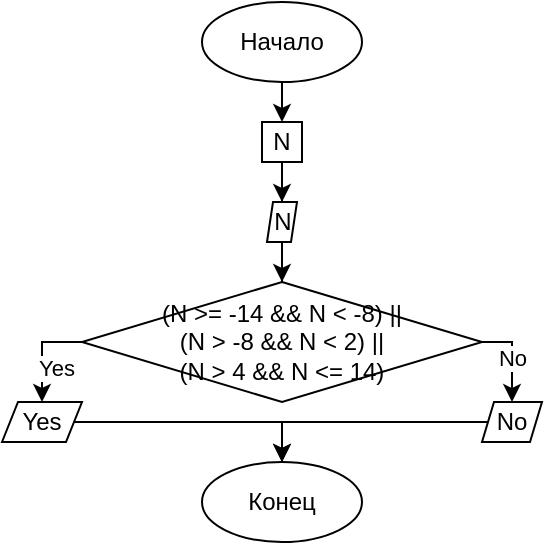 <mxfile version="13.1.5" type="device"><diagram id="C5RBs43oDa-KdzZeNtuy" name="Page-1"><mxGraphModel dx="291" dy="164" grid="1" gridSize="10" guides="1" tooltips="1" connect="1" arrows="1" fold="1" page="1" pageScale="1" pageWidth="827" pageHeight="1169" math="0" shadow="0"><root><mxCell id="WIyWlLk6GJQsqaUBKTNV-0"/><mxCell id="WIyWlLk6GJQsqaUBKTNV-1" parent="WIyWlLk6GJQsqaUBKTNV-0"/><mxCell id="hzRiJR8K_pWHgd44_eGp-177" style="edgeStyle=orthogonalEdgeStyle;rounded=0;orthogonalLoop=1;jettySize=auto;html=1;entryX=0.5;entryY=0;entryDx=0;entryDy=0;" edge="1" parent="WIyWlLk6GJQsqaUBKTNV-1" source="hzRiJR8K_pWHgd44_eGp-178"><mxGeometry relative="1" as="geometry"><mxPoint x="300" y="60" as="targetPoint"/></mxGeometry></mxCell><mxCell id="hzRiJR8K_pWHgd44_eGp-178" value="Начало" style="ellipse;whiteSpace=wrap;html=1;" vertex="1" parent="WIyWlLk6GJQsqaUBKTNV-1"><mxGeometry x="260" width="80" height="40" as="geometry"/></mxCell><mxCell id="hzRiJR8K_pWHgd44_eGp-179" style="edgeStyle=orthogonalEdgeStyle;rounded=0;orthogonalLoop=1;jettySize=auto;html=1;entryX=0.5;entryY=0;entryDx=0;entryDy=0;" edge="1" parent="WIyWlLk6GJQsqaUBKTNV-1" source="hzRiJR8K_pWHgd44_eGp-180" target="hzRiJR8K_pWHgd44_eGp-185"><mxGeometry relative="1" as="geometry"/></mxCell><mxCell id="hzRiJR8K_pWHgd44_eGp-180" value="N" style="shape=parallelogram;perimeter=parallelogramPerimeter;whiteSpace=wrap;html=1;fontFamily=Helvetica;fontSize=12;fontColor=#000000;align=center;strokeColor=#000000;fillColor=#ffffff;" vertex="1" parent="WIyWlLk6GJQsqaUBKTNV-1"><mxGeometry x="292.5" y="100" width="15" height="20" as="geometry"/></mxCell><mxCell id="hzRiJR8K_pWHgd44_eGp-181" value="Конец" style="ellipse;whiteSpace=wrap;html=1;" vertex="1" parent="WIyWlLk6GJQsqaUBKTNV-1"><mxGeometry x="260" y="230" width="80" height="40" as="geometry"/></mxCell><mxCell id="hzRiJR8K_pWHgd44_eGp-182" style="edgeStyle=orthogonalEdgeStyle;rounded=0;orthogonalLoop=1;jettySize=auto;html=1;entryX=0.5;entryY=0;entryDx=0;entryDy=0;" edge="1" parent="WIyWlLk6GJQsqaUBKTNV-1" source="hzRiJR8K_pWHgd44_eGp-185" target="hzRiJR8K_pWHgd44_eGp-187"><mxGeometry relative="1" as="geometry"><Array as="points"><mxPoint x="180" y="170"/></Array></mxGeometry></mxCell><mxCell id="hzRiJR8K_pWHgd44_eGp-183" value="Yes" style="edgeLabel;html=1;align=center;verticalAlign=middle;resizable=0;points=[];" vertex="1" connectable="0" parent="hzRiJR8K_pWHgd44_eGp-182"><mxGeometry x="-0.463" y="13" relative="1" as="geometry"><mxPoint as="offset"/></mxGeometry></mxCell><mxCell id="hzRiJR8K_pWHgd44_eGp-184" value="No" style="edgeStyle=orthogonalEdgeStyle;rounded=0;orthogonalLoop=1;jettySize=auto;html=1;entryX=0.5;entryY=0;entryDx=0;entryDy=0;" edge="1" parent="WIyWlLk6GJQsqaUBKTNV-1" source="hzRiJR8K_pWHgd44_eGp-185" target="hzRiJR8K_pWHgd44_eGp-189"><mxGeometry relative="1" as="geometry"><Array as="points"><mxPoint x="415" y="170"/></Array></mxGeometry></mxCell><mxCell id="hzRiJR8K_pWHgd44_eGp-185" value="(N &amp;gt;= -14 &amp;amp;&amp;amp; N &amp;lt; -8) ||&lt;br&gt;(N &amp;gt; -8 &amp;amp;&amp;amp; N &amp;lt; 2) || &lt;br&gt;(N &amp;gt; 4 &amp;amp;&amp;amp; N &amp;lt;= 14)" style="rhombus;whiteSpace=wrap;html=1;" vertex="1" parent="WIyWlLk6GJQsqaUBKTNV-1"><mxGeometry x="200" y="140" width="200" height="60" as="geometry"/></mxCell><mxCell id="hzRiJR8K_pWHgd44_eGp-186" style="edgeStyle=orthogonalEdgeStyle;rounded=0;orthogonalLoop=1;jettySize=auto;html=1;entryX=0.5;entryY=0;entryDx=0;entryDy=0;" edge="1" parent="WIyWlLk6GJQsqaUBKTNV-1" source="hzRiJR8K_pWHgd44_eGp-187" target="hzRiJR8K_pWHgd44_eGp-181"><mxGeometry relative="1" as="geometry"/></mxCell><mxCell id="hzRiJR8K_pWHgd44_eGp-187" value="Yes" style="shape=parallelogram;perimeter=parallelogramPerimeter;whiteSpace=wrap;html=1;fontFamily=Helvetica;fontSize=12;fontColor=#000000;align=center;strokeColor=#000000;fillColor=#ffffff;" vertex="1" parent="WIyWlLk6GJQsqaUBKTNV-1"><mxGeometry x="160" y="200" width="40" height="20" as="geometry"/></mxCell><mxCell id="hzRiJR8K_pWHgd44_eGp-188" style="edgeStyle=orthogonalEdgeStyle;rounded=0;orthogonalLoop=1;jettySize=auto;html=1;entryX=0.5;entryY=0;entryDx=0;entryDy=0;" edge="1" parent="WIyWlLk6GJQsqaUBKTNV-1" source="hzRiJR8K_pWHgd44_eGp-189" target="hzRiJR8K_pWHgd44_eGp-181"><mxGeometry relative="1" as="geometry"/></mxCell><mxCell id="hzRiJR8K_pWHgd44_eGp-189" value="No" style="shape=parallelogram;perimeter=parallelogramPerimeter;whiteSpace=wrap;html=1;fontFamily=Helvetica;fontSize=12;fontColor=#000000;align=center;strokeColor=#000000;fillColor=#ffffff;" vertex="1" parent="WIyWlLk6GJQsqaUBKTNV-1"><mxGeometry x="400" y="200" width="30" height="20" as="geometry"/></mxCell><mxCell id="hzRiJR8K_pWHgd44_eGp-191" style="edgeStyle=orthogonalEdgeStyle;rounded=0;orthogonalLoop=1;jettySize=auto;html=1;entryX=0.5;entryY=0;entryDx=0;entryDy=0;" edge="1" parent="WIyWlLk6GJQsqaUBKTNV-1" source="hzRiJR8K_pWHgd44_eGp-190" target="hzRiJR8K_pWHgd44_eGp-180"><mxGeometry relative="1" as="geometry"/></mxCell><mxCell id="hzRiJR8K_pWHgd44_eGp-190" value="N" style="rounded=0;whiteSpace=wrap;html=1;" vertex="1" parent="WIyWlLk6GJQsqaUBKTNV-1"><mxGeometry x="290" y="60" width="20" height="20" as="geometry"/></mxCell></root></mxGraphModel></diagram></mxfile>